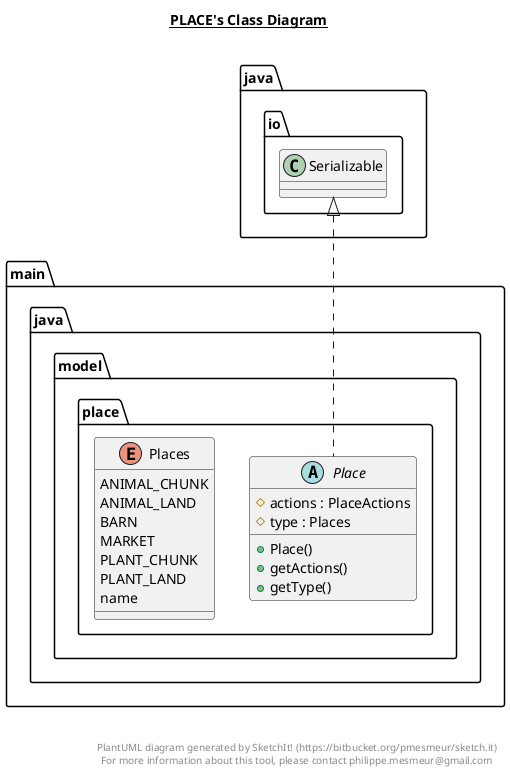 @startuml

title __PLACE's Class Diagram__\n

  namespace main.java.model {
    namespace place {
      abstract class main.java.model.place.Place {
          # actions : PlaceActions
          # type : Places
          + Place()
          + getActions()
          + getType()
      }
    }
  }
  

  namespace main.java.model {
    namespace place {
      enum Places {
        ANIMAL_CHUNK
        ANIMAL_LAND
        BARN
        MARKET
        PLANT_CHUNK
        PLANT_LAND
        name
      }
    }
  }
  

  main.java.model.place.Place .up.|> java.io.Serializable


right footer


PlantUML diagram generated by SketchIt! (https://bitbucket.org/pmesmeur/sketch.it)
For more information about this tool, please contact philippe.mesmeur@gmail.com
endfooter

@enduml
